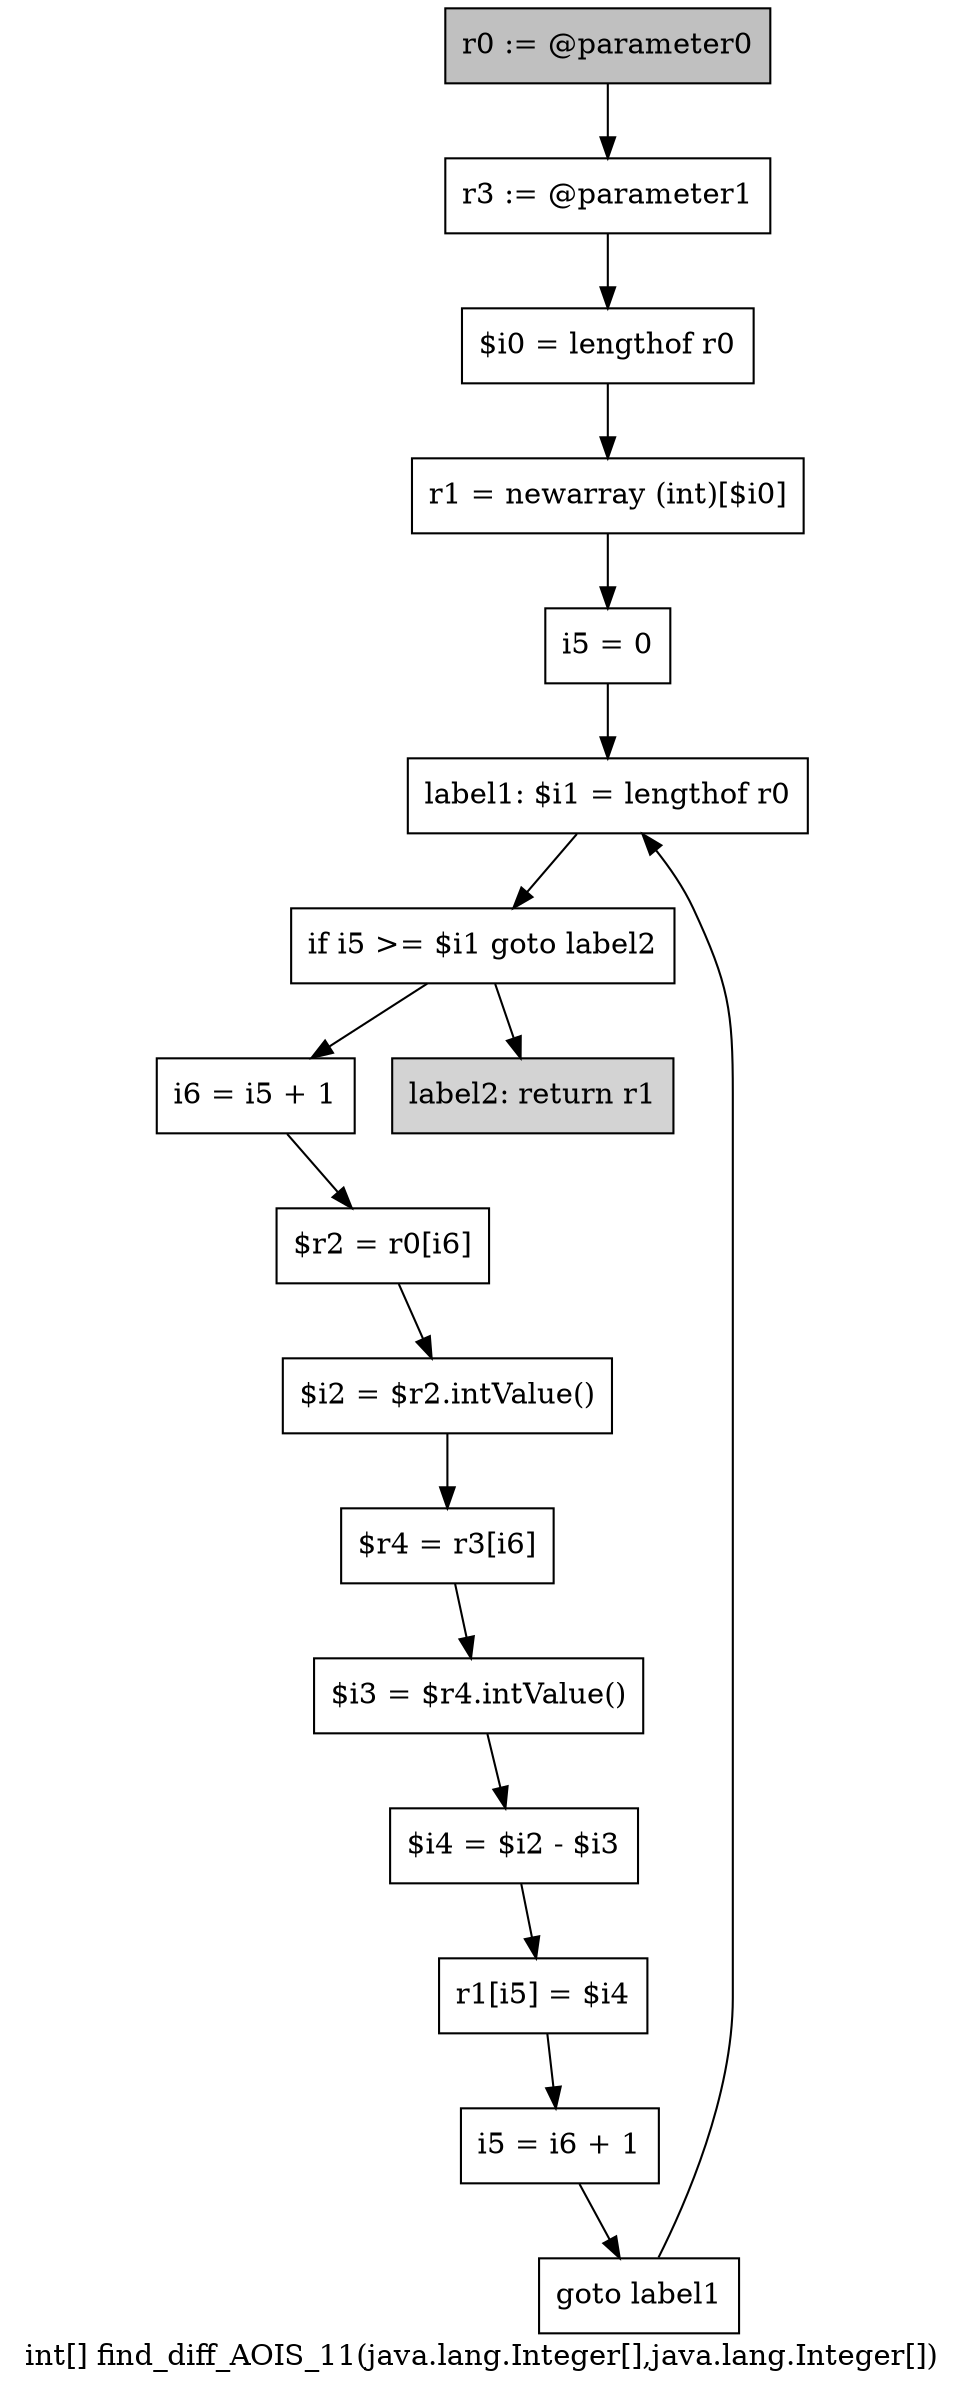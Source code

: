digraph "int[] find_diff_AOIS_11(java.lang.Integer[],java.lang.Integer[])" {
    label="int[] find_diff_AOIS_11(java.lang.Integer[],java.lang.Integer[])";
    node [shape=box];
    "0" [style=filled,fillcolor=gray,label="r0 := @parameter0",];
    "1" [label="r3 := @parameter1",];
    "0"->"1";
    "2" [label="$i0 = lengthof r0",];
    "1"->"2";
    "3" [label="r1 = newarray (int)[$i0]",];
    "2"->"3";
    "4" [label="i5 = 0",];
    "3"->"4";
    "5" [label="label1: $i1 = lengthof r0",];
    "4"->"5";
    "6" [label="if i5 >= $i1 goto label2",];
    "5"->"6";
    "7" [label="i6 = i5 + 1",];
    "6"->"7";
    "16" [style=filled,fillcolor=lightgray,label="label2: return r1",];
    "6"->"16";
    "8" [label="$r2 = r0[i6]",];
    "7"->"8";
    "9" [label="$i2 = $r2.intValue()",];
    "8"->"9";
    "10" [label="$r4 = r3[i6]",];
    "9"->"10";
    "11" [label="$i3 = $r4.intValue()",];
    "10"->"11";
    "12" [label="$i4 = $i2 - $i3",];
    "11"->"12";
    "13" [label="r1[i5] = $i4",];
    "12"->"13";
    "14" [label="i5 = i6 + 1",];
    "13"->"14";
    "15" [label="goto label1",];
    "14"->"15";
    "15"->"5";
}

